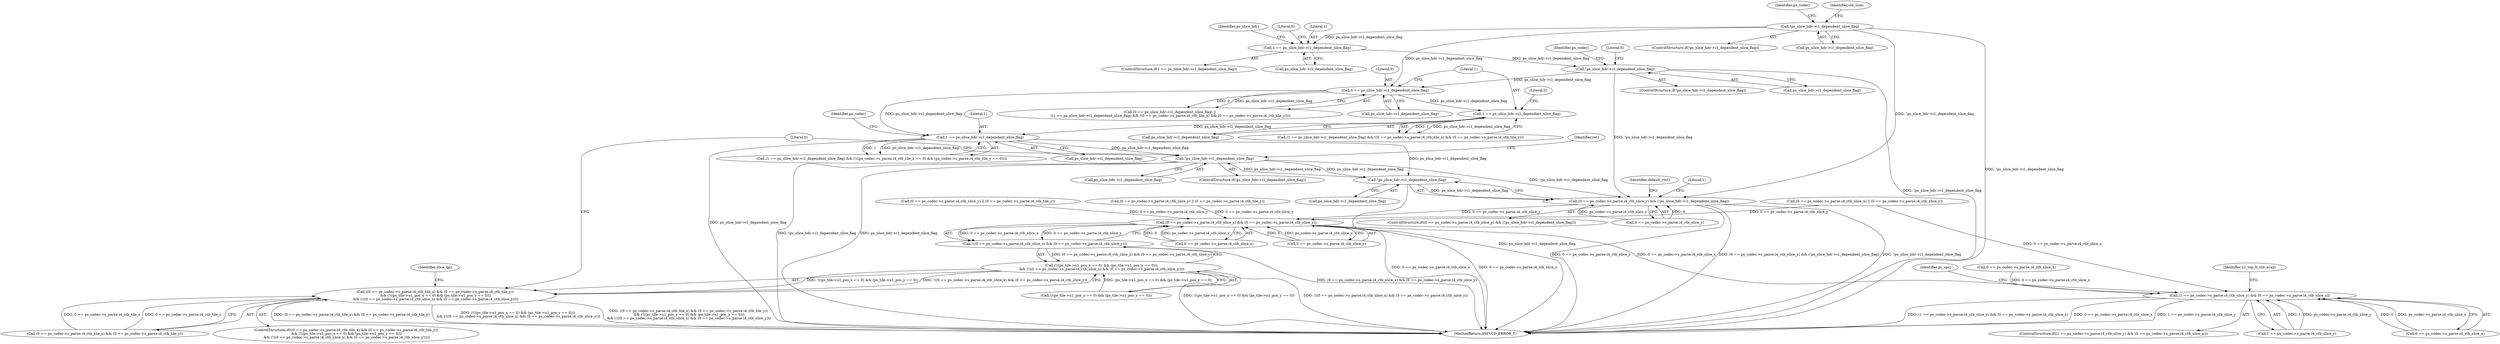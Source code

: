 digraph "0_Android_2b9fb0c2074d370a254b35e2489de2d94943578d@pointer" {
"1001296" [label="(Call,!ps_slice_hdr->i1_dependent_slice_flag)"];
"1000908" [label="(Call,1 == ps_slice_hdr->i1_dependent_slice_flag)"];
"1000872" [label="(Call,0 == ps_slice_hdr->i1_dependent_slice_flag)"];
"1000266" [label="(Call,!ps_slice_hdr->i1_dependent_slice_flag)"];
"1000468" [label="(Call,!ps_slice_hdr->i1_dependent_slice_flag)"];
"1000430" [label="(Call,1 == ps_slice_hdr->i1_dependent_slice_flag)"];
"1000878" [label="(Call,1 == ps_slice_hdr->i1_dependent_slice_flag)"];
"1001546" [label="(Call,!ps_slice_hdr->i1_dependent_slice_flag)"];
"1001296" [label="(Call,!ps_slice_hdr->i1_dependent_slice_flag)"];
"1001538" [label="(Call,(0 == ps_codec->s_parse.i4_ctb_slice_y) && (!ps_slice_hdr->i1_dependent_slice_flag))"];
"1001120" [label="(Call,(0 == ps_codec->s_parse.i4_ctb_slice_x) && (0 == ps_codec->s_parse.i4_ctb_slice_y))"];
"1001119" [label="(Call,!((0 == ps_codec->s_parse.i4_ctb_slice_x) && (0 == ps_codec->s_parse.i4_ctb_slice_y)))"];
"1001106" [label="(Call,(!((ps_tile->u1_pos_x == 0) && (ps_tile->u1_pos_y == 0)))\n && (!((0 == ps_codec->s_parse.i4_ctb_slice_x) && (0 == ps_codec->s_parse.i4_ctb_slice_y))))"];
"1001090" [label="(Call,((0 == ps_codec->s_parse.i4_ctb_tile_x) && (0 == ps_codec->s_parse.i4_ctb_tile_y))\n && (!((ps_tile->u1_pos_x == 0) && (ps_tile->u1_pos_y == 0)))\n && (!((0 == ps_codec->s_parse.i4_ctb_slice_x) && (0 == ps_codec->s_parse.i4_ctb_slice_y))))"];
"1002802" [label="(Call,(1 == ps_codec->s_parse.i4_ctb_slice_y) && (0 == ps_codec->s_parse.i4_ctb_slice_x))"];
"1001119" [label="(Call,!((0 == ps_codec->s_parse.i4_ctb_slice_x) && (0 == ps_codec->s_parse.i4_ctb_slice_y)))"];
"1001297" [label="(Call,ps_slice_hdr->i1_dependent_slice_flag)"];
"1001106" [label="(Call,(!((ps_tile->u1_pos_x == 0) && (ps_tile->u1_pos_y == 0)))\n && (!((0 == ps_codec->s_parse.i4_ctb_slice_x) && (0 == ps_codec->s_parse.i4_ctb_slice_y))))"];
"1000877" [label="(Call,(1 == ps_slice_hdr->i1_dependent_slice_flag) && ((0 == ps_codec->s_parse.i4_ctb_tile_x) && (0 == ps_codec->s_parse.i4_ctb_tile_y)))"];
"1000710" [label="(Call,(0 == ps_codec->s_parse.i4_ctb_slice_x) || (0 == ps_codec->s_parse.i4_ctb_slice_y))"];
"1000871" [label="(Call,(0 == ps_slice_hdr->i1_dependent_slice_flag) ||\n ((1 == ps_slice_hdr->i1_dependent_slice_flag) && ((0 == ps_codec->s_parse.i4_ctb_tile_x) && (0 == ps_codec->s_parse.i4_ctb_tile_y))))"];
"1000468" [label="(Call,!ps_slice_hdr->i1_dependent_slice_flag)"];
"1001539" [label="(Call,0 == ps_codec->s_parse.i4_ctb_slice_y)"];
"1002801" [label="(ControlStructure,if((1 == ps_codec->s_parse.i4_ctb_slice_y) && (0 == ps_codec->s_parse.i4_ctb_slice_x)))"];
"1001296" [label="(Call,!ps_slice_hdr->i1_dependent_slice_flag)"];
"1000265" [label="(ControlStructure,if(!ps_slice_hdr->i1_dependent_slice_flag))"];
"1002819" [label="(Identifier,u1_top_lt_ctb_avail)"];
"1000909" [label="(Literal,1)"];
"1000873" [label="(Literal,0)"];
"1000267" [label="(Call,ps_slice_hdr->i1_dependent_slice_flag)"];
"1002708" [label="(Call,(0 == ps_codec->s_parse.i4_ctb_slice_y) || (0 == ps_codec->s_parse.i4_ctb_tile_y))"];
"1002752" [label="(Call,(0 == ps_codec->s_parse.i4_ctb_slice_y) || (0 == ps_codec->s_parse.i4_ctb_tile_y))"];
"1001551" [label="(Identifier,default_ctxt)"];
"1000266" [label="(Call,!ps_slice_hdr->i1_dependent_slice_flag)"];
"1002826" [label="(Identifier,ps_sps)"];
"1000879" [label="(Literal,1)"];
"1001089" [label="(ControlStructure,if(((0 == ps_codec->s_parse.i4_ctb_tile_x) && (0 == ps_codec->s_parse.i4_ctb_tile_y))\n && (!((ps_tile->u1_pos_x == 0) && (ps_tile->u1_pos_y == 0)))\n && (!((0 == ps_codec->s_parse.i4_ctb_slice_x) && (0 == ps_codec->s_parse.i4_ctb_slice_y)))))"];
"1000874" [label="(Call,ps_slice_hdr->i1_dependent_slice_flag)"];
"1000467" [label="(ControlStructure,if(!ps_slice_hdr->i1_dependent_slice_flag))"];
"1001295" [label="(ControlStructure,if(!ps_slice_hdr->i1_dependent_slice_flag))"];
"1001120" [label="(Call,(0 == ps_codec->s_parse.i4_ctb_slice_x) && (0 == ps_codec->s_parse.i4_ctb_slice_y))"];
"1001121" [label="(Call,0 == ps_codec->s_parse.i4_ctb_slice_x)"];
"1000469" [label="(Call,ps_slice_hdr->i1_dependent_slice_flag)"];
"1001091" [label="(Call,(0 == ps_codec->s_parse.i4_ctb_tile_x) && (0 == ps_codec->s_parse.i4_ctb_tile_y))"];
"1000439" [label="(Literal,0)"];
"1001546" [label="(Call,!ps_slice_hdr->i1_dependent_slice_flag)"];
"1000880" [label="(Call,ps_slice_hdr->i1_dependent_slice_flag)"];
"1001537" [label="(ControlStructure,if((0 == ps_codec->s_parse.i4_ctb_slice_y) && (!ps_slice_hdr->i1_dependent_slice_flag)))"];
"1000274" [label="(Identifier,ps_codec)"];
"1001090" [label="(Call,((0 == ps_codec->s_parse.i4_ctb_tile_x) && (0 == ps_codec->s_parse.i4_ctb_tile_y))\n && (!((ps_tile->u1_pos_x == 0) && (ps_tile->u1_pos_y == 0)))\n && (!((0 == ps_codec->s_parse.i4_ctb_slice_x) && (0 == ps_codec->s_parse.i4_ctb_slice_y))))"];
"1001555" [label="(Literal,1)"];
"1001538" [label="(Call,(0 == ps_codec->s_parse.i4_ctb_slice_y) && (!ps_slice_hdr->i1_dependent_slice_flag))"];
"1000907" [label="(Call,(1 == ps_slice_hdr->i1_dependent_slice_flag) && (!((ps_codec->s_parse.i4_ctb_tile_x == 0) && (ps_codec->s_parse.i4_ctb_tile_y == 0))))"];
"1000431" [label="(Literal,1)"];
"1000429" [label="(ControlStructure,if(1 == ps_slice_hdr->i1_dependent_slice_flag))"];
"1000470" [label="(Identifier,ps_slice_hdr)"];
"1002810" [label="(Call,0 == ps_codec->s_parse.i4_ctb_slice_x)"];
"1000910" [label="(Call,ps_slice_hdr->i1_dependent_slice_flag)"];
"1000878" [label="(Call,1 == ps_slice_hdr->i1_dependent_slice_flag)"];
"1002802" [label="(Call,(1 == ps_codec->s_parse.i4_ctb_slice_y) && (0 == ps_codec->s_parse.i4_ctb_slice_x))"];
"1004845" [label="(MethodReturn,IHEVCD_ERROR_T)"];
"1000908" [label="(Call,1 == ps_slice_hdr->i1_dependent_slice_flag)"];
"1001302" [label="(Identifier,ret)"];
"1000430" [label="(Call,1 == ps_slice_hdr->i1_dependent_slice_flag)"];
"1001137" [label="(Identifier,slice_qp)"];
"1000293" [label="(Identifier,ctb_size)"];
"1002803" [label="(Call,1 == ps_codec->s_parse.i4_ctb_slice_y)"];
"1000432" [label="(Call,ps_slice_hdr->i1_dependent_slice_flag)"];
"1001348" [label="(Literal,0)"];
"1000476" [label="(Identifier,ps_codec)"];
"1000490" [label="(Literal,0)"];
"1001547" [label="(Call,ps_slice_hdr->i1_dependent_slice_flag)"];
"1001107" [label="(Call,!((ps_tile->u1_pos_x == 0) && (ps_tile->u1_pos_y == 0)))"];
"1002775" [label="(Call,0 == ps_codec->s_parse.i4_ctb_slice_x)"];
"1001128" [label="(Call,0 == ps_codec->s_parse.i4_ctb_slice_y)"];
"1000872" [label="(Call,0 == ps_slice_hdr->i1_dependent_slice_flag)"];
"1000885" [label="(Literal,0)"];
"1000918" [label="(Identifier,ps_codec)"];
"1001296" -> "1001295"  [label="AST: "];
"1001296" -> "1001297"  [label="CFG: "];
"1001297" -> "1001296"  [label="AST: "];
"1001302" -> "1001296"  [label="CFG: "];
"1001348" -> "1001296"  [label="CFG: "];
"1001296" -> "1004845"  [label="DDG: !ps_slice_hdr->i1_dependent_slice_flag"];
"1001296" -> "1004845"  [label="DDG: ps_slice_hdr->i1_dependent_slice_flag"];
"1000908" -> "1001296"  [label="DDG: ps_slice_hdr->i1_dependent_slice_flag"];
"1001546" -> "1001296"  [label="DDG: ps_slice_hdr->i1_dependent_slice_flag"];
"1001296" -> "1001538"  [label="DDG: !ps_slice_hdr->i1_dependent_slice_flag"];
"1001296" -> "1001546"  [label="DDG: ps_slice_hdr->i1_dependent_slice_flag"];
"1000908" -> "1000907"  [label="AST: "];
"1000908" -> "1000910"  [label="CFG: "];
"1000909" -> "1000908"  [label="AST: "];
"1000910" -> "1000908"  [label="AST: "];
"1000918" -> "1000908"  [label="CFG: "];
"1000907" -> "1000908"  [label="CFG: "];
"1000908" -> "1004845"  [label="DDG: ps_slice_hdr->i1_dependent_slice_flag"];
"1000908" -> "1000907"  [label="DDG: 1"];
"1000908" -> "1000907"  [label="DDG: ps_slice_hdr->i1_dependent_slice_flag"];
"1000872" -> "1000908"  [label="DDG: ps_slice_hdr->i1_dependent_slice_flag"];
"1000878" -> "1000908"  [label="DDG: ps_slice_hdr->i1_dependent_slice_flag"];
"1000908" -> "1001546"  [label="DDG: ps_slice_hdr->i1_dependent_slice_flag"];
"1000872" -> "1000871"  [label="AST: "];
"1000872" -> "1000874"  [label="CFG: "];
"1000873" -> "1000872"  [label="AST: "];
"1000874" -> "1000872"  [label="AST: "];
"1000879" -> "1000872"  [label="CFG: "];
"1000871" -> "1000872"  [label="CFG: "];
"1000872" -> "1000871"  [label="DDG: 0"];
"1000872" -> "1000871"  [label="DDG: ps_slice_hdr->i1_dependent_slice_flag"];
"1000266" -> "1000872"  [label="DDG: ps_slice_hdr->i1_dependent_slice_flag"];
"1000468" -> "1000872"  [label="DDG: ps_slice_hdr->i1_dependent_slice_flag"];
"1000872" -> "1000878"  [label="DDG: ps_slice_hdr->i1_dependent_slice_flag"];
"1000266" -> "1000265"  [label="AST: "];
"1000266" -> "1000267"  [label="CFG: "];
"1000267" -> "1000266"  [label="AST: "];
"1000274" -> "1000266"  [label="CFG: "];
"1000293" -> "1000266"  [label="CFG: "];
"1000266" -> "1004845"  [label="DDG: !ps_slice_hdr->i1_dependent_slice_flag"];
"1000266" -> "1000430"  [label="DDG: ps_slice_hdr->i1_dependent_slice_flag"];
"1000266" -> "1001538"  [label="DDG: !ps_slice_hdr->i1_dependent_slice_flag"];
"1000468" -> "1000467"  [label="AST: "];
"1000468" -> "1000469"  [label="CFG: "];
"1000469" -> "1000468"  [label="AST: "];
"1000476" -> "1000468"  [label="CFG: "];
"1000490" -> "1000468"  [label="CFG: "];
"1000468" -> "1004845"  [label="DDG: !ps_slice_hdr->i1_dependent_slice_flag"];
"1000430" -> "1000468"  [label="DDG: ps_slice_hdr->i1_dependent_slice_flag"];
"1000468" -> "1001538"  [label="DDG: !ps_slice_hdr->i1_dependent_slice_flag"];
"1000430" -> "1000429"  [label="AST: "];
"1000430" -> "1000432"  [label="CFG: "];
"1000431" -> "1000430"  [label="AST: "];
"1000432" -> "1000430"  [label="AST: "];
"1000439" -> "1000430"  [label="CFG: "];
"1000470" -> "1000430"  [label="CFG: "];
"1000878" -> "1000877"  [label="AST: "];
"1000878" -> "1000880"  [label="CFG: "];
"1000879" -> "1000878"  [label="AST: "];
"1000880" -> "1000878"  [label="AST: "];
"1000885" -> "1000878"  [label="CFG: "];
"1000877" -> "1000878"  [label="CFG: "];
"1000878" -> "1000877"  [label="DDG: 1"];
"1000878" -> "1000877"  [label="DDG: ps_slice_hdr->i1_dependent_slice_flag"];
"1001546" -> "1001538"  [label="AST: "];
"1001546" -> "1001547"  [label="CFG: "];
"1001547" -> "1001546"  [label="AST: "];
"1001538" -> "1001546"  [label="CFG: "];
"1001546" -> "1004845"  [label="DDG: ps_slice_hdr->i1_dependent_slice_flag"];
"1001546" -> "1001538"  [label="DDG: ps_slice_hdr->i1_dependent_slice_flag"];
"1001538" -> "1001537"  [label="AST: "];
"1001538" -> "1001539"  [label="CFG: "];
"1001539" -> "1001538"  [label="AST: "];
"1001551" -> "1001538"  [label="CFG: "];
"1001555" -> "1001538"  [label="CFG: "];
"1001538" -> "1004845"  [label="DDG: 0 == ps_codec->s_parse.i4_ctb_slice_y"];
"1001538" -> "1004845"  [label="DDG: (0 == ps_codec->s_parse.i4_ctb_slice_y) && (!ps_slice_hdr->i1_dependent_slice_flag)"];
"1001538" -> "1004845"  [label="DDG: !ps_slice_hdr->i1_dependent_slice_flag"];
"1001538" -> "1001120"  [label="DDG: 0 == ps_codec->s_parse.i4_ctb_slice_y"];
"1001539" -> "1001538"  [label="DDG: 0"];
"1001539" -> "1001538"  [label="DDG: ps_codec->s_parse.i4_ctb_slice_y"];
"1001120" -> "1001119"  [label="AST: "];
"1001120" -> "1001121"  [label="CFG: "];
"1001120" -> "1001128"  [label="CFG: "];
"1001121" -> "1001120"  [label="AST: "];
"1001128" -> "1001120"  [label="AST: "];
"1001119" -> "1001120"  [label="CFG: "];
"1001120" -> "1004845"  [label="DDG: 0 == ps_codec->s_parse.i4_ctb_slice_x"];
"1001120" -> "1004845"  [label="DDG: 0 == ps_codec->s_parse.i4_ctb_slice_y"];
"1001120" -> "1001119"  [label="DDG: 0 == ps_codec->s_parse.i4_ctb_slice_x"];
"1001120" -> "1001119"  [label="DDG: 0 == ps_codec->s_parse.i4_ctb_slice_y"];
"1001121" -> "1001120"  [label="DDG: 0"];
"1001121" -> "1001120"  [label="DDG: ps_codec->s_parse.i4_ctb_slice_x"];
"1002708" -> "1001120"  [label="DDG: 0 == ps_codec->s_parse.i4_ctb_slice_y"];
"1002752" -> "1001120"  [label="DDG: 0 == ps_codec->s_parse.i4_ctb_slice_y"];
"1000710" -> "1001120"  [label="DDG: 0 == ps_codec->s_parse.i4_ctb_slice_y"];
"1001128" -> "1001120"  [label="DDG: 0"];
"1001128" -> "1001120"  [label="DDG: ps_codec->s_parse.i4_ctb_slice_y"];
"1001120" -> "1002802"  [label="DDG: 0 == ps_codec->s_parse.i4_ctb_slice_x"];
"1001119" -> "1001106"  [label="AST: "];
"1001106" -> "1001119"  [label="CFG: "];
"1001119" -> "1004845"  [label="DDG: (0 == ps_codec->s_parse.i4_ctb_slice_x) && (0 == ps_codec->s_parse.i4_ctb_slice_y)"];
"1001119" -> "1001106"  [label="DDG: (0 == ps_codec->s_parse.i4_ctb_slice_x) && (0 == ps_codec->s_parse.i4_ctb_slice_y)"];
"1001106" -> "1001090"  [label="AST: "];
"1001106" -> "1001107"  [label="CFG: "];
"1001107" -> "1001106"  [label="AST: "];
"1001090" -> "1001106"  [label="CFG: "];
"1001106" -> "1004845"  [label="DDG: !((ps_tile->u1_pos_x == 0) && (ps_tile->u1_pos_y == 0))"];
"1001106" -> "1004845"  [label="DDG: !((0 == ps_codec->s_parse.i4_ctb_slice_x) && (0 == ps_codec->s_parse.i4_ctb_slice_y))"];
"1001106" -> "1001090"  [label="DDG: !((ps_tile->u1_pos_x == 0) && (ps_tile->u1_pos_y == 0))"];
"1001106" -> "1001090"  [label="DDG: !((0 == ps_codec->s_parse.i4_ctb_slice_x) && (0 == ps_codec->s_parse.i4_ctb_slice_y))"];
"1001107" -> "1001106"  [label="DDG: (ps_tile->u1_pos_x == 0) && (ps_tile->u1_pos_y == 0)"];
"1001090" -> "1001089"  [label="AST: "];
"1001090" -> "1001091"  [label="CFG: "];
"1001091" -> "1001090"  [label="AST: "];
"1001137" -> "1001090"  [label="CFG: "];
"1001348" -> "1001090"  [label="CFG: "];
"1001090" -> "1004845"  [label="DDG: (0 == ps_codec->s_parse.i4_ctb_tile_x) && (0 == ps_codec->s_parse.i4_ctb_tile_y)"];
"1001090" -> "1004845"  [label="DDG: (!((ps_tile->u1_pos_x == 0) && (ps_tile->u1_pos_y == 0)))\n && (!((0 == ps_codec->s_parse.i4_ctb_slice_x) && (0 == ps_codec->s_parse.i4_ctb_slice_y)))"];
"1001090" -> "1004845"  [label="DDG: ((0 == ps_codec->s_parse.i4_ctb_tile_x) && (0 == ps_codec->s_parse.i4_ctb_tile_y))\n && (!((ps_tile->u1_pos_x == 0) && (ps_tile->u1_pos_y == 0)))\n && (!((0 == ps_codec->s_parse.i4_ctb_slice_x) && (0 == ps_codec->s_parse.i4_ctb_slice_y)))"];
"1001091" -> "1001090"  [label="DDG: 0 == ps_codec->s_parse.i4_ctb_tile_x"];
"1001091" -> "1001090"  [label="DDG: 0 == ps_codec->s_parse.i4_ctb_tile_y"];
"1002802" -> "1002801"  [label="AST: "];
"1002802" -> "1002803"  [label="CFG: "];
"1002802" -> "1002810"  [label="CFG: "];
"1002803" -> "1002802"  [label="AST: "];
"1002810" -> "1002802"  [label="AST: "];
"1002819" -> "1002802"  [label="CFG: "];
"1002826" -> "1002802"  [label="CFG: "];
"1002802" -> "1004845"  [label="DDG: (1 == ps_codec->s_parse.i4_ctb_slice_y) && (0 == ps_codec->s_parse.i4_ctb_slice_x)"];
"1002802" -> "1004845"  [label="DDG: 0 == ps_codec->s_parse.i4_ctb_slice_x"];
"1002802" -> "1004845"  [label="DDG: 1 == ps_codec->s_parse.i4_ctb_slice_y"];
"1002803" -> "1002802"  [label="DDG: 1"];
"1002803" -> "1002802"  [label="DDG: ps_codec->s_parse.i4_ctb_slice_y"];
"1002810" -> "1002802"  [label="DDG: 0"];
"1002810" -> "1002802"  [label="DDG: ps_codec->s_parse.i4_ctb_slice_x"];
"1000710" -> "1002802"  [label="DDG: 0 == ps_codec->s_parse.i4_ctb_slice_x"];
"1002775" -> "1002802"  [label="DDG: 0 == ps_codec->s_parse.i4_ctb_slice_x"];
}
